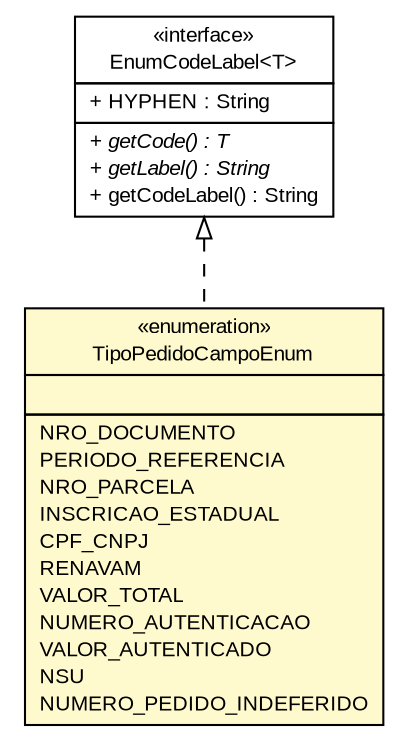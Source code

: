 #!/usr/local/bin/dot
#
# Class diagram 
# Generated by UMLGraph version R5_6 (http://www.umlgraph.org/)
#

digraph G {
	edge [fontname="arial",fontsize=10,labelfontname="arial",labelfontsize=10];
	node [fontname="arial",fontsize=10,shape=plaintext];
	nodesep=0.25;
	ranksep=0.5;
	// br.gov.to.sefaz.persistence.enums.EnumCodeLabel<T>
	c778548 [label=<<table title="br.gov.to.sefaz.persistence.enums.EnumCodeLabel" border="0" cellborder="1" cellspacing="0" cellpadding="2" port="p" href="../../../persistence/enums/EnumCodeLabel.html">
		<tr><td><table border="0" cellspacing="0" cellpadding="1">
<tr><td align="center" balign="center"> &#171;interface&#187; </td></tr>
<tr><td align="center" balign="center"> EnumCodeLabel&lt;T&gt; </td></tr>
		</table></td></tr>
		<tr><td><table border="0" cellspacing="0" cellpadding="1">
<tr><td align="left" balign="left"> + HYPHEN : String </td></tr>
		</table></td></tr>
		<tr><td><table border="0" cellspacing="0" cellpadding="1">
<tr><td align="left" balign="left"><font face="arial italic" point-size="10.0"> + getCode() : T </font></td></tr>
<tr><td align="left" balign="left"><font face="arial italic" point-size="10.0"> + getLabel() : String </font></td></tr>
<tr><td align="left" balign="left"> + getCodeLabel() : String </td></tr>
		</table></td></tr>
		</table>>, URL="../../../persistence/enums/EnumCodeLabel.html", fontname="arial", fontcolor="black", fontsize=10.0];
	// br.gov.to.sefaz.arr.persistence.enums.TipoPedidoCampoEnum
	c779135 [label=<<table title="br.gov.to.sefaz.arr.persistence.enums.TipoPedidoCampoEnum" border="0" cellborder="1" cellspacing="0" cellpadding="2" port="p" bgcolor="lemonChiffon" href="./TipoPedidoCampoEnum.html">
		<tr><td><table border="0" cellspacing="0" cellpadding="1">
<tr><td align="center" balign="center"> &#171;enumeration&#187; </td></tr>
<tr><td align="center" balign="center"> TipoPedidoCampoEnum </td></tr>
		</table></td></tr>
		<tr><td><table border="0" cellspacing="0" cellpadding="1">
<tr><td align="left" balign="left">  </td></tr>
		</table></td></tr>
		<tr><td><table border="0" cellspacing="0" cellpadding="1">
<tr><td align="left" balign="left"> NRO_DOCUMENTO </td></tr>
<tr><td align="left" balign="left"> PERIODO_REFERENCIA </td></tr>
<tr><td align="left" balign="left"> NRO_PARCELA </td></tr>
<tr><td align="left" balign="left"> INSCRICAO_ESTADUAL </td></tr>
<tr><td align="left" balign="left"> CPF_CNPJ </td></tr>
<tr><td align="left" balign="left"> RENAVAM </td></tr>
<tr><td align="left" balign="left"> VALOR_TOTAL </td></tr>
<tr><td align="left" balign="left"> NUMERO_AUTENTICACAO </td></tr>
<tr><td align="left" balign="left"> VALOR_AUTENTICADO </td></tr>
<tr><td align="left" balign="left"> NSU </td></tr>
<tr><td align="left" balign="left"> NUMERO_PEDIDO_INDEFERIDO </td></tr>
		</table></td></tr>
		</table>>, URL="./TipoPedidoCampoEnum.html", fontname="arial", fontcolor="black", fontsize=10.0];
	//br.gov.to.sefaz.arr.persistence.enums.TipoPedidoCampoEnum implements br.gov.to.sefaz.persistence.enums.EnumCodeLabel<T>
	c778548:p -> c779135:p [dir=back,arrowtail=empty,style=dashed];
}

